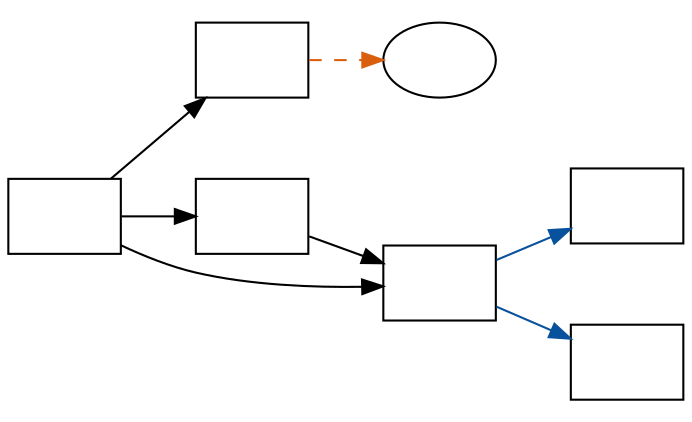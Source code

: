 digraph{
ratio=0.6;
rankdir = LR;node [shape=box; fontsize = 16; label = ""];
"details-v1";
"productpage-v1";
"reviews-v1";
"ratings-v1";
"External"[shape = ellipse];
"details-v1" -> "External"[color="#d95f0e", style = dashed];
"productpage-v1" -> "details-v1";
"productpage-v1" -> "reviews-v1";
"productpage-v1" -> "ratings-v1";
"reviews-v1" -> "ratings-v1";
"ratings-v1" -> "mysqldb"[color="#08519c"];
"ratings-v1" -> "mongodb"[color="#08519c"];
}